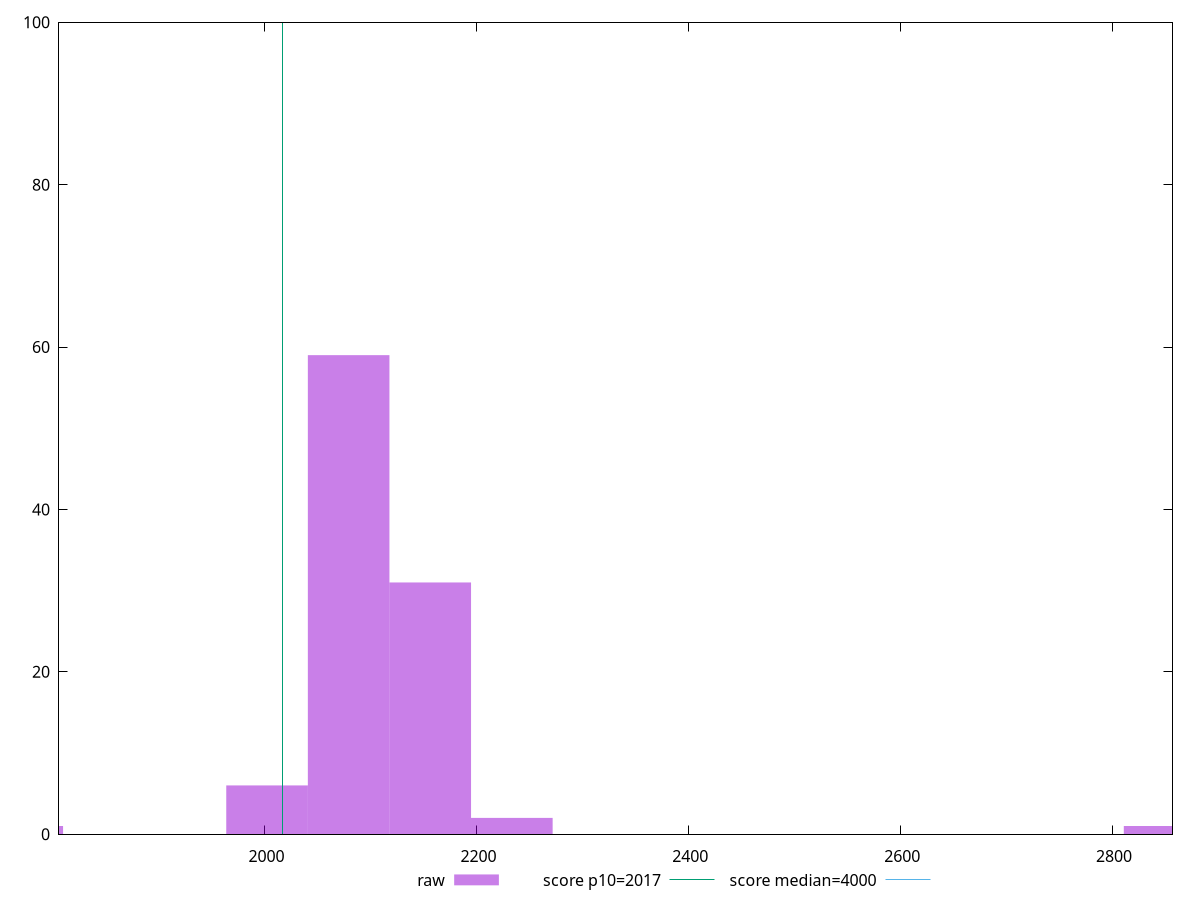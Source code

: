 reset

$raw <<EOF
2849.552394888021 1
2079.4030989723396 59
2002.3881693807714 6
2156.4180285639077 31
2233.4329581554757 2
1771.343380606067 1
EOF

set key outside below
set boxwidth 77.01492959156813
set xrange [1806.0200000000013:2857.007999999998]
set yrange [0:100]
set trange [0:100]
set style fill transparent solid 0.5 noborder

set parametric
set terminal svg size 640, 490 enhanced background rgb 'white'
set output "reports/report_00030_2021-02-24T20-42-31.540Z/mainthread-work-breakdown/samples/astro/raw/histogram.svg"

plot $raw title "raw" with boxes, \
     2017,t title "score p10=2017", \
     4000,t title "score median=4000"

reset
